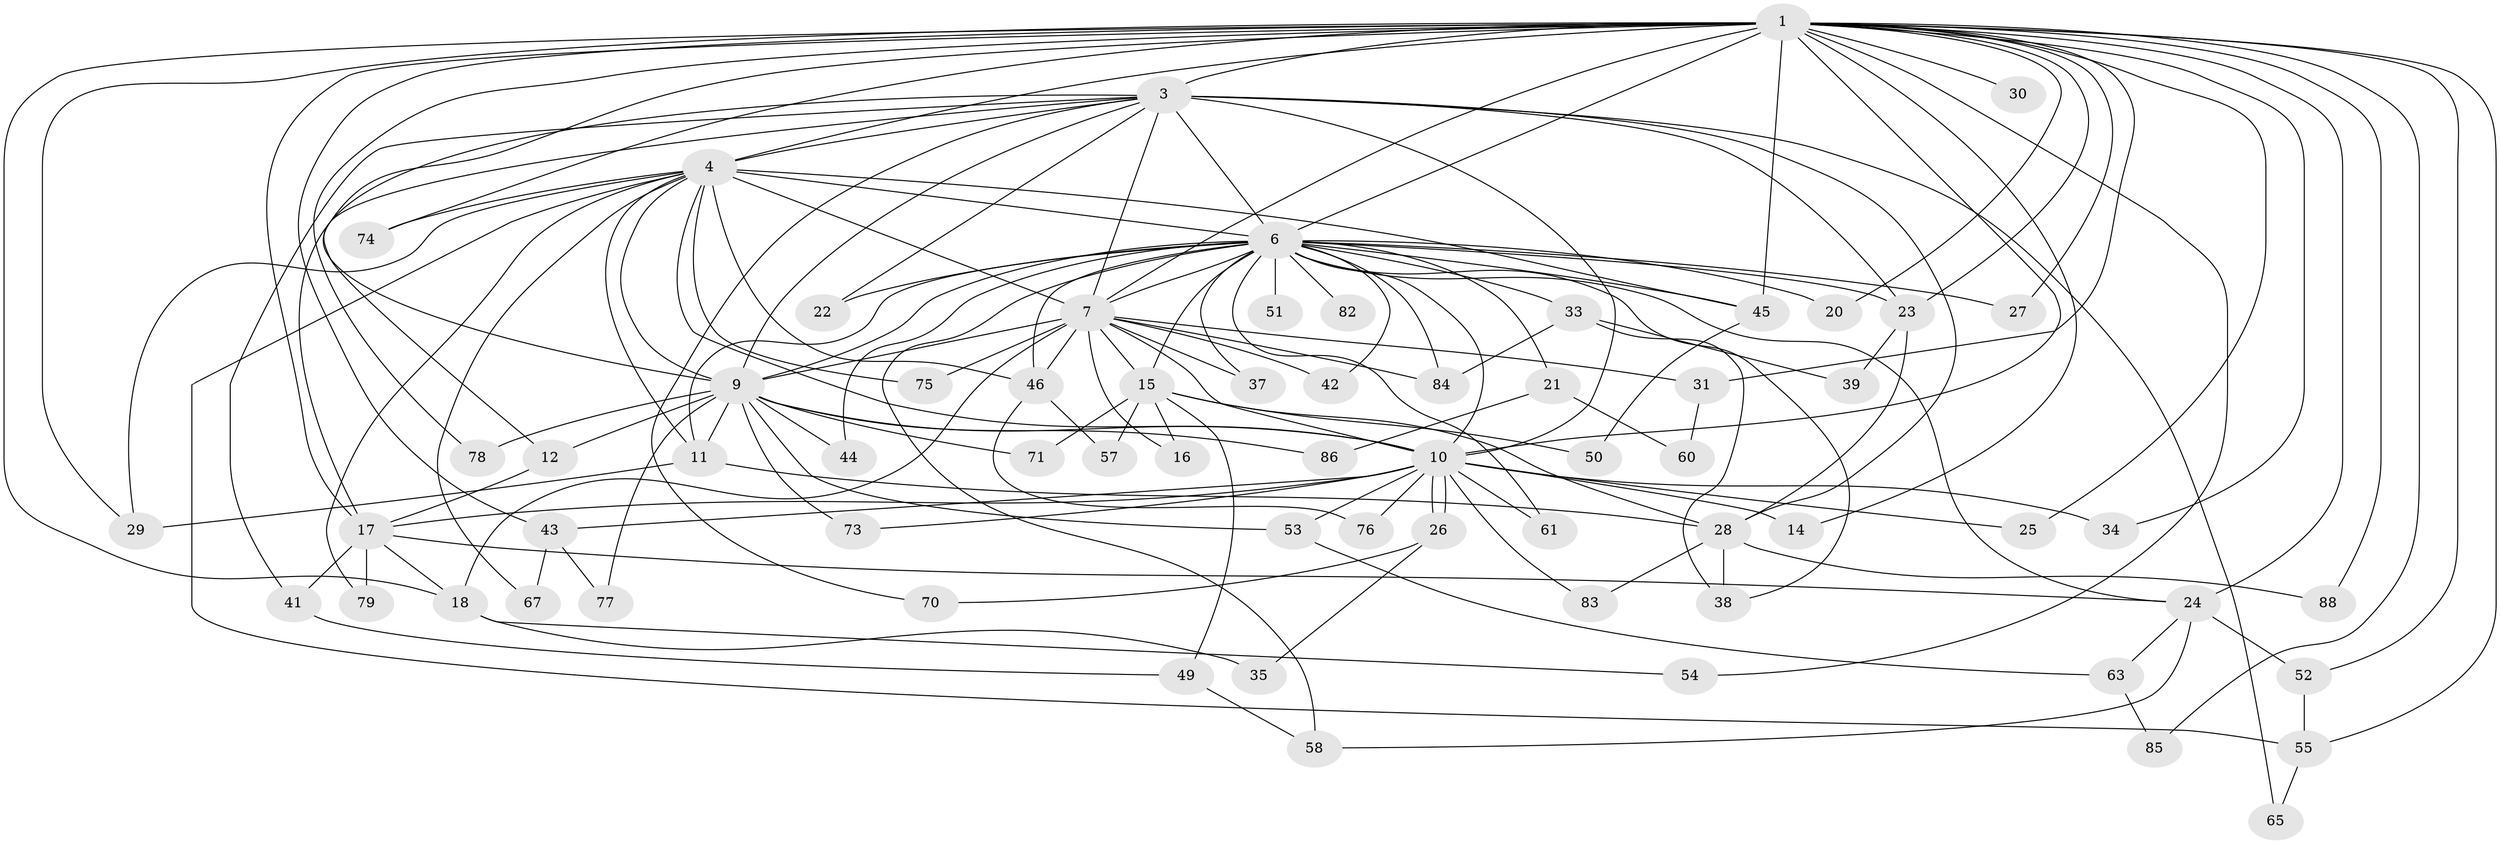 // Generated by graph-tools (version 1.1) at 2025/23/03/03/25 07:23:38]
// undirected, 67 vertices, 151 edges
graph export_dot {
graph [start="1"]
  node [color=gray90,style=filled];
  1 [super="+2"];
  3 [super="+5"];
  4 [super="+36"];
  6 [super="+8"];
  7 [super="+48"];
  9 [super="+13"];
  10 [super="+40"];
  11 [super="+32"];
  12;
  14;
  15 [super="+72"];
  16;
  17 [super="+19"];
  18 [super="+64"];
  20;
  21;
  22;
  23 [super="+68"];
  24 [super="+47"];
  25;
  26;
  27;
  28 [super="+69"];
  29 [super="+81"];
  30;
  31;
  33 [super="+80"];
  34;
  35;
  37;
  38;
  39;
  41;
  42;
  43;
  44;
  45 [super="+56"];
  46 [super="+59"];
  49;
  50;
  51;
  52 [super="+66"];
  53;
  54;
  55 [super="+62"];
  57;
  58 [super="+89"];
  60;
  61;
  63;
  65;
  67;
  70;
  71;
  73;
  74;
  75;
  76;
  77;
  78;
  79;
  82;
  83;
  84 [super="+87"];
  85;
  86;
  88;
  1 -- 3 [weight=4];
  1 -- 4 [weight=2];
  1 -- 6 [weight=4];
  1 -- 7 [weight=2];
  1 -- 9 [weight=2];
  1 -- 10 [weight=2];
  1 -- 14;
  1 -- 20;
  1 -- 29;
  1 -- 31;
  1 -- 85;
  1 -- 88;
  1 -- 74;
  1 -- 78;
  1 -- 17;
  1 -- 24;
  1 -- 25;
  1 -- 27;
  1 -- 30;
  1 -- 34;
  1 -- 43;
  1 -- 45;
  1 -- 52;
  1 -- 54;
  1 -- 55;
  1 -- 23;
  1 -- 18;
  3 -- 4 [weight=2];
  3 -- 6 [weight=4];
  3 -- 7 [weight=2];
  3 -- 9 [weight=2];
  3 -- 10 [weight=2];
  3 -- 12;
  3 -- 65;
  3 -- 70;
  3 -- 41;
  3 -- 22;
  3 -- 23;
  3 -- 28;
  3 -- 17;
  4 -- 6 [weight=2];
  4 -- 7 [weight=2];
  4 -- 9;
  4 -- 10;
  4 -- 29;
  4 -- 45;
  4 -- 55 [weight=2];
  4 -- 67;
  4 -- 74;
  4 -- 75;
  4 -- 79;
  4 -- 46;
  4 -- 11;
  6 -- 7 [weight=2];
  6 -- 9 [weight=3];
  6 -- 10 [weight=2];
  6 -- 15;
  6 -- 24;
  6 -- 27;
  6 -- 33 [weight=2];
  6 -- 51 [weight=2];
  6 -- 58;
  6 -- 61;
  6 -- 11;
  6 -- 82;
  6 -- 20;
  6 -- 21;
  6 -- 22;
  6 -- 23;
  6 -- 84;
  6 -- 37;
  6 -- 38;
  6 -- 42;
  6 -- 44;
  6 -- 46;
  6 -- 45;
  7 -- 9;
  7 -- 10;
  7 -- 15;
  7 -- 16;
  7 -- 18;
  7 -- 31;
  7 -- 37;
  7 -- 42;
  7 -- 75;
  7 -- 84;
  7 -- 46;
  9 -- 10;
  9 -- 11;
  9 -- 12;
  9 -- 53;
  9 -- 71;
  9 -- 73;
  9 -- 78;
  9 -- 86;
  9 -- 44;
  9 -- 77;
  10 -- 14;
  10 -- 25;
  10 -- 26;
  10 -- 26;
  10 -- 34;
  10 -- 43;
  10 -- 53;
  10 -- 73;
  10 -- 76;
  10 -- 17;
  10 -- 83;
  10 -- 61;
  11 -- 29;
  11 -- 28;
  12 -- 17;
  15 -- 16;
  15 -- 28;
  15 -- 49 [weight=2];
  15 -- 50;
  15 -- 57;
  15 -- 71;
  17 -- 18;
  17 -- 41;
  17 -- 79;
  17 -- 24;
  18 -- 35;
  18 -- 54;
  21 -- 60;
  21 -- 86;
  23 -- 28;
  23 -- 39;
  24 -- 52;
  24 -- 58;
  24 -- 63;
  26 -- 35;
  26 -- 70;
  28 -- 38;
  28 -- 88;
  28 -- 83;
  31 -- 60;
  33 -- 39;
  33 -- 84;
  33 -- 38;
  41 -- 49;
  43 -- 67;
  43 -- 77;
  45 -- 50;
  46 -- 57;
  46 -- 76;
  49 -- 58;
  52 -- 55;
  53 -- 63;
  55 -- 65;
  63 -- 85;
}
